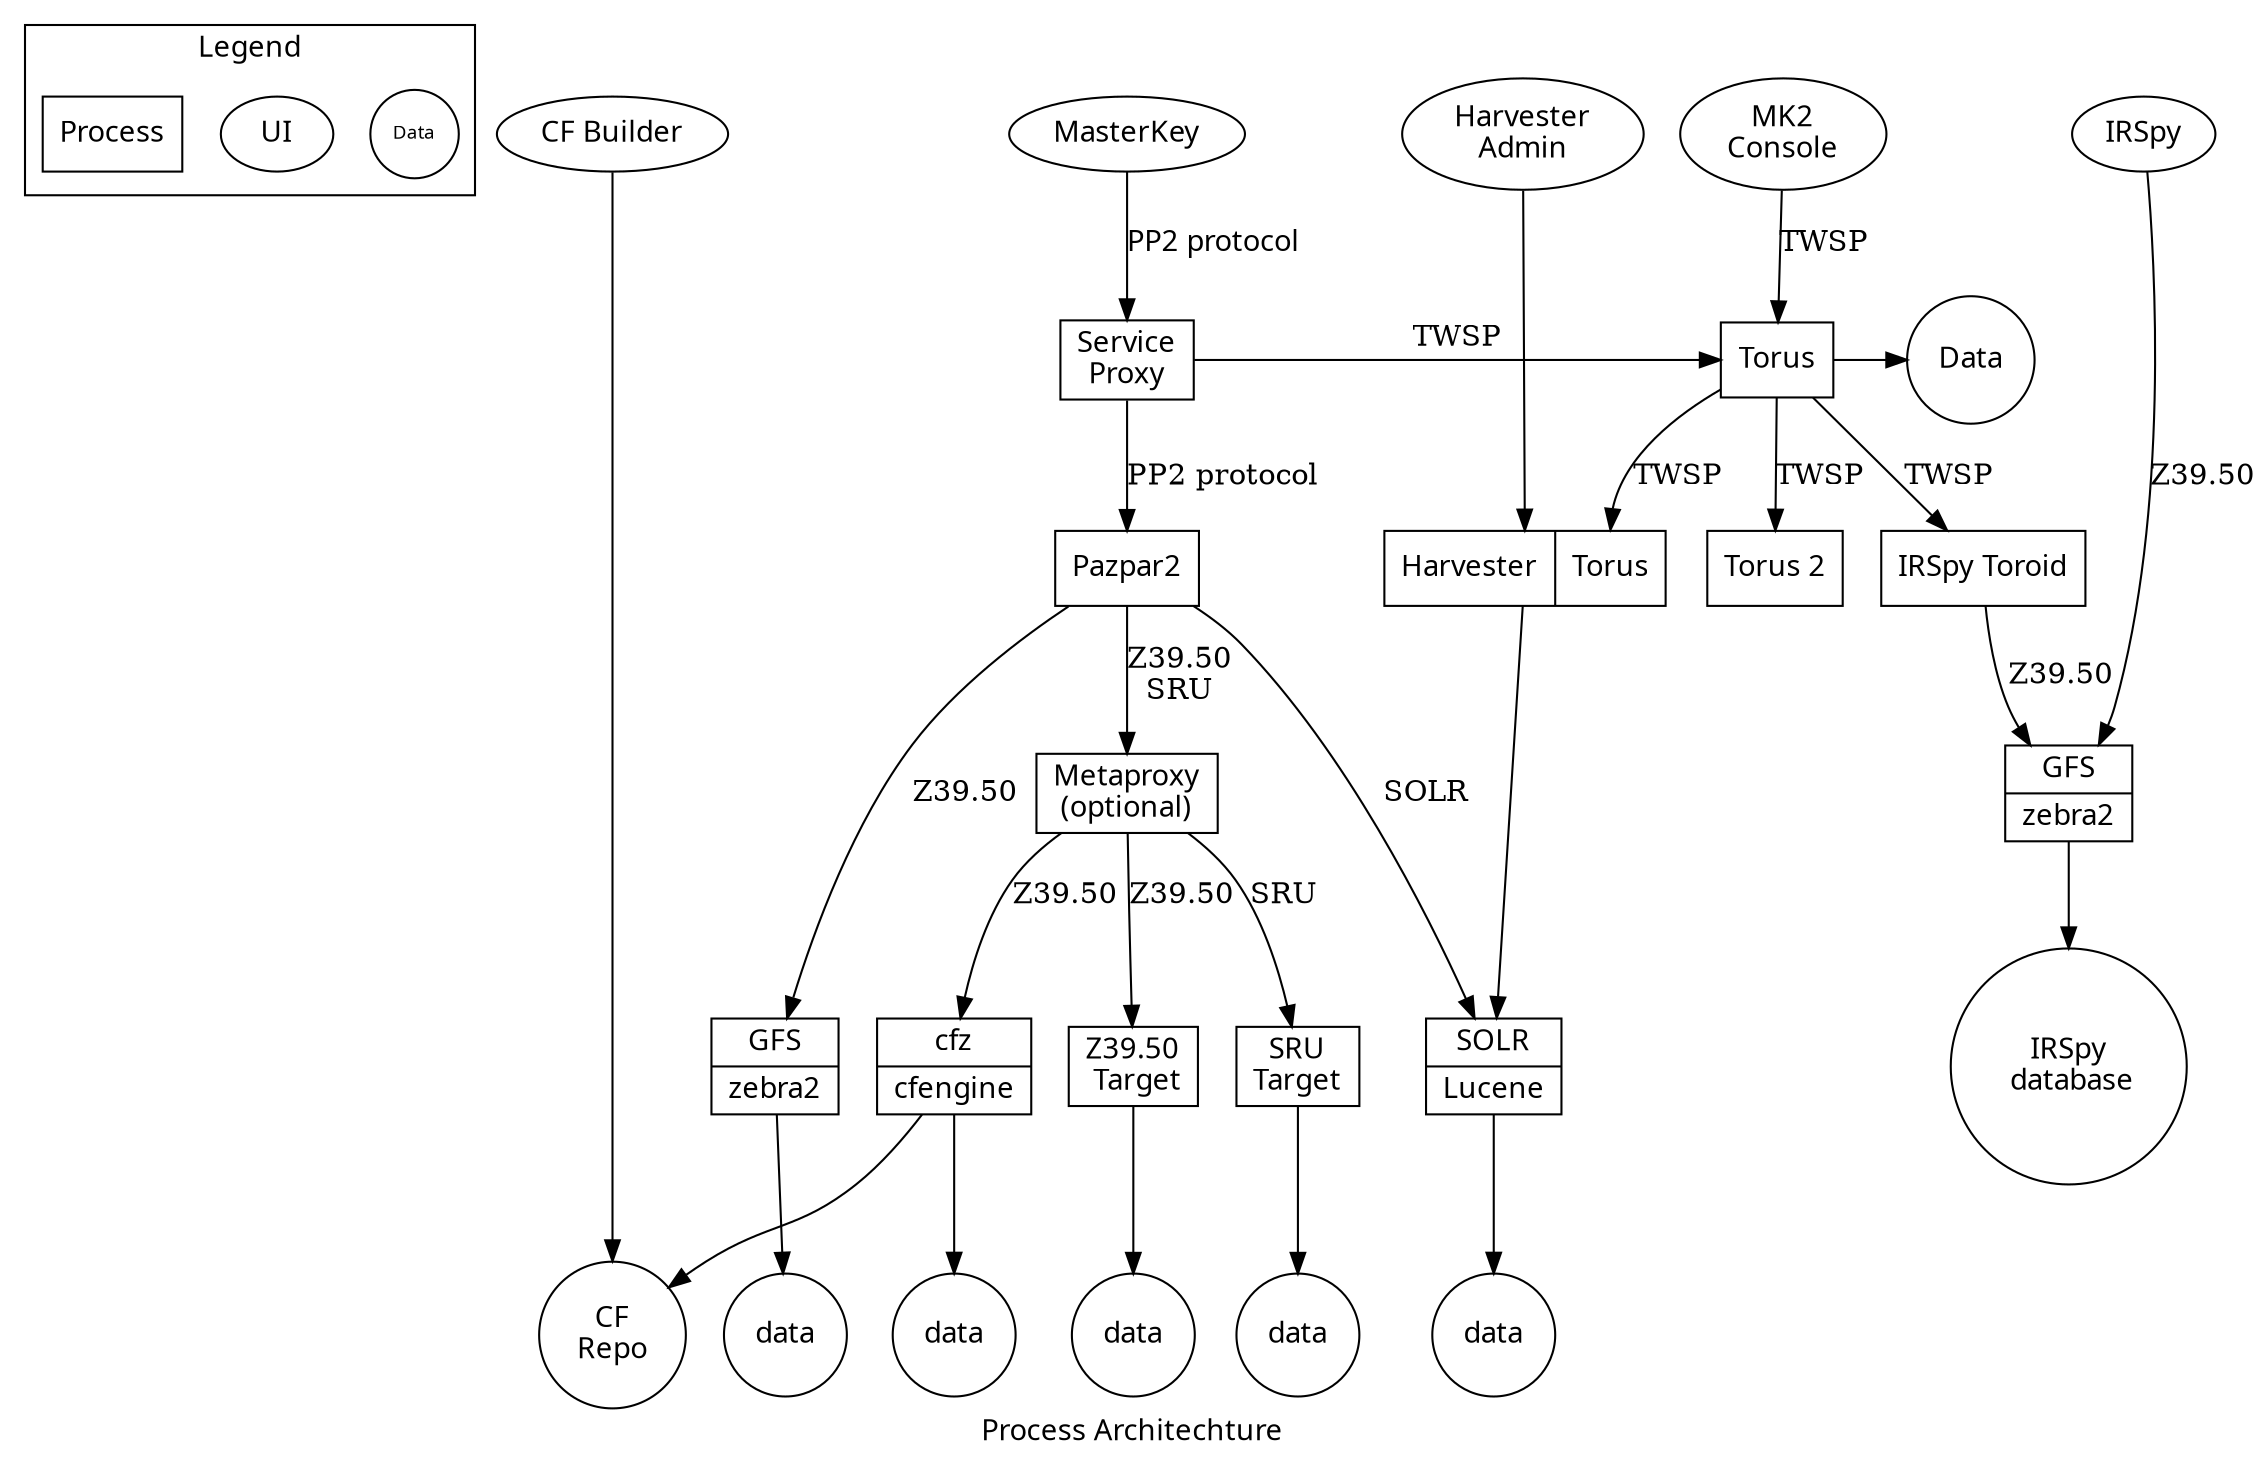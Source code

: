 digraph callgraph {
     fontname="verdana";
     node [fontname="verdana"];
     label="Process Architechture";
     subgraph cluster_legend {
     	      label="Legend"
	      Data[shape="circle", fontsize="9"];
	      UI;
	      Process[shape="box"];
     }
     CF_Builder[label="CF Builder"];
     masterkey[label="MasterKey"];
     masterkey -> serviceProxy[label="PP2 protocol", fontname="verdana"];
     serviceProxy[label="Service\nProxy", shape=box];
     serviceProxy -> pazpar2[label="PP2 protocol"];
     serviceProxy -> Torus[label="TWSP"];
     Torus[shape=box];
     subgraph {
		rank = same; serviceProxy; Torus; Searchables;
     }
     TargetAdmin[label="MK2\nConsole"];
     TargetAdmin -> Torus[label="TWSP"];
     Torus -> Searchables;
     Searchables[label="Data"];
     Searchables[shape=circle];
     Torus -> Torus2[label="TWSP"];
     Torus2[label="Torus 2", shape=box];
     Torus -> harvester:T4[label="TWSP"];
     Torus -> "IRSpy Toroid"[label="TWSP"];
     "IRSpy Toroid" -> Zebra[label="Z39.50"];
     Zebra[shape="record", label="{GFS |<z2> zebra2}"];
     "IRSpy Toroid"[shape="box"];
     Zebra -> IRSpy_DB;
     IRSpy_DB[label="IRSpy\n database", shape=circle];
     IRSpy -> Zebra[label="Z39.50"];
     pazpar2 -> metaProxy[label="Z39.50\nSRU"];
	 metaProxy[label="Metaproxy\n(optional)", shape="box"];
	 metaProxy -> sruTarget[label="SRU"];
	 metaProxy -> zTarget[label="Z39.50"];
	 metaProxy -> cfz[label="Z39.50"];
	 zTarget[label="Z39.50\n Target", shape="box"];
	 zTarget -> zData1;
	 sruTarget -> zData3;
	 cfz[shape="record", label="{cfz | cfengine}"];
	 cfz -> Anything;
	 zData1[shape="circle", label="data"];
	 zData3[shape="circle", label="data"];
	 zTarget[shape="box"];
	 sruTarget[label="SRU\nTarget", shape="box"];
     pazpar2 -> localIndex1[label="Z39.50"];
     pazpar2[label="Pazpar2", shape="box"];
     localIndex1 -> Anything3;
	 localIndex1[shape="record", label="{GFS |<z2> zebra2}"];
     pazpar2 -> localIndex2[label="SOLR"];
     localIndex2[shape="record", label="{SOLR|Lucene}"];
     localIndex2 -> Anything4;

     harvesterAdmin -> harvester;
     harvesterAdmin[label="Harvester\nAdmin"];
     
     harvester[shape="record", label="Harvester|<T4> Torus"];
     harvester -> localIndex2;
     cfRepo[label="CF\nRepo", shape=circle];
     cfz -> cfRepo;
     CF_Builder -> cfRepo;
     subgraph ui_rank {
	rank=same; masterkey; TargetAdmin; CF_Builder; harvesterAdmin; IRSpy;
     	}
     subgraph {
		rank = same; localIndex1; localIndex2; zTarget; 
     	}
     Anything[label="data", shape=circle];
     Anything3[label="data",shape=circle];
     Anything4[label="data",shape=circle];
     subgraph {
		rank = same; Anything; Anything3; zData1; zData3; Anything4; 
	}

}